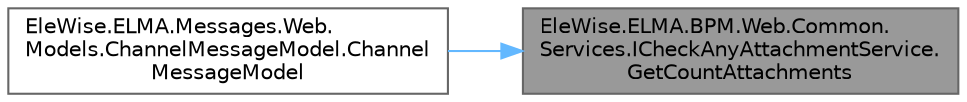 digraph "EleWise.ELMA.BPM.Web.Common.Services.ICheckAnyAttachmentService.GetCountAttachments"
{
 // LATEX_PDF_SIZE
  bgcolor="transparent";
  edge [fontname=Helvetica,fontsize=10,labelfontname=Helvetica,labelfontsize=10];
  node [fontname=Helvetica,fontsize=10,shape=box,height=0.2,width=0.4];
  rankdir="RL";
  Node1 [id="Node000001",label="EleWise.ELMA.BPM.Web.Common.\lServices.ICheckAnyAttachmentService.\lGetCountAttachments",height=0.2,width=0.4,color="gray40", fillcolor="grey60", style="filled", fontcolor="black",tooltip="Возвращает количество вложений в объекте"];
  Node1 -> Node2 [id="edge1_Node000001_Node000002",dir="back",color="steelblue1",style="solid",tooltip=" "];
  Node2 [id="Node000002",label="EleWise.ELMA.Messages.Web.\lModels.ChannelMessageModel.Channel\lMessageModel",height=0.2,width=0.4,color="grey40", fillcolor="white", style="filled",URL="$class_ele_wise_1_1_e_l_m_a_1_1_messages_1_1_web_1_1_models_1_1_channel_message_model.html#a096a24d65e9953e8a1a61e0a0d9e7334",tooltip=" "];
}
